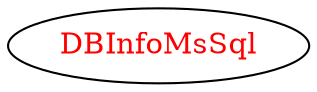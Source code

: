 digraph dependencyGraph {
 concentrate=true;
 ranksep="2.0";
 rankdir="LR"; 
 splines="ortho";
"DBInfoMsSql" [fontcolor="red"];
}